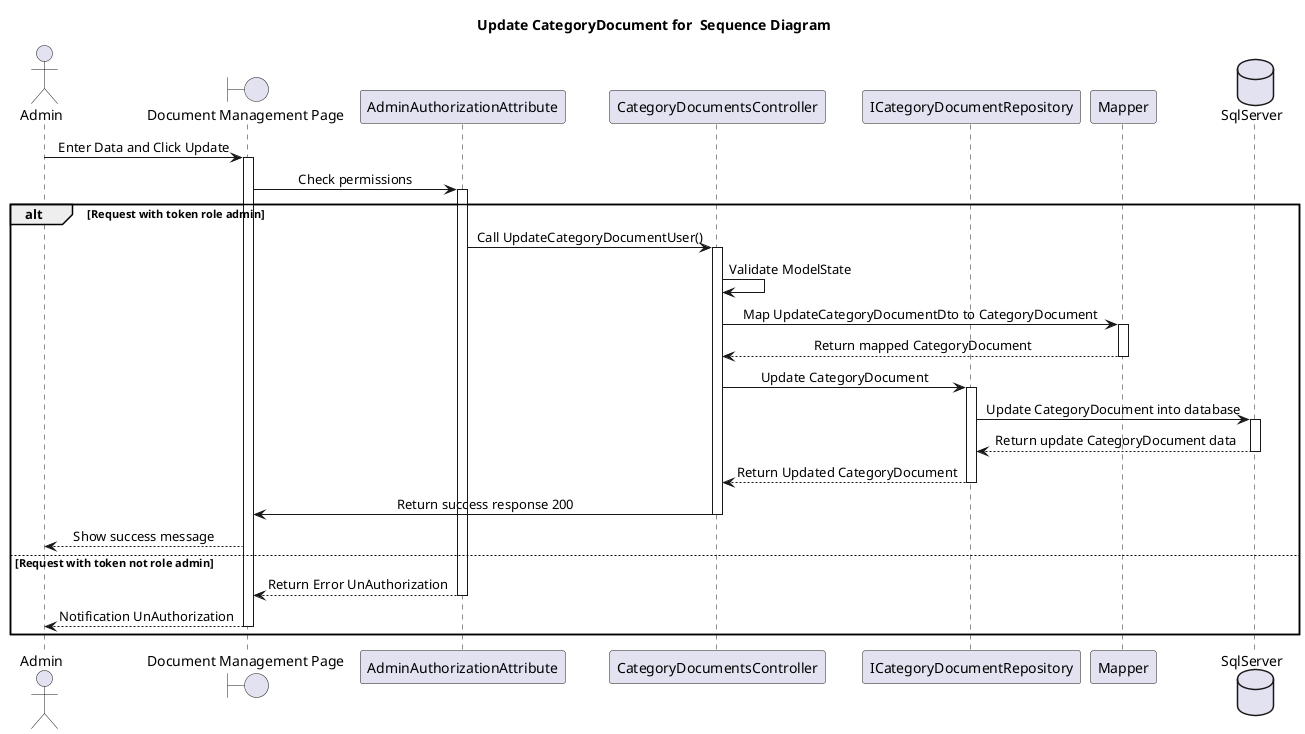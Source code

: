 @startuml
skinparam classAttributeIconSize 0
skinparam SequenceMessageAlignment center
Title Update CategoryDocument for  Sequence Diagram

actor "Admin" as U
boundary "Document Management Page" as Hp
participant "AdminAuthorizationAttribute" as Author
participant "CategoryDocumentsController" as CaDocController
participant "ICategoryDocumentRepository" as ICaDocRepo

participant "Mapper" as Mapper
database "SqlServer" as Db

U -> Hp : Enter Data and Click Update
activate Hp
Hp -> Author : Check permissions
activate Author
alt Request with token role admin
    Author -> CaDocController : Call UpdateCategoryDocumentUser()
    activate CaDocController
    CaDocController -> CaDocController : Validate ModelState

    CaDocController -> Mapper : Map UpdateCategoryDocumentDto to CategoryDocument
    activate Mapper
    Mapper --> CaDocController : Return mapped CategoryDocument
    deactivate Mapper

    CaDocController -> ICaDocRepo : Update CategoryDocument
    activate ICaDocRepo
    ICaDocRepo -> Db : Update CategoryDocument into database
    activate Db
    Db --> ICaDocRepo : Return update CategoryDocument data
    deactivate Db
    ICaDocRepo --> CaDocController : Return Updated CategoryDocument
    deactivate ICaDocRepo

    CaDocController -> Hp : Return success response 200
    deactivate CaDocController
    Hp --> U : Show success message
    
else Request with token not role admin
    Author --> Hp : Return Error UnAuthorization
    deactivate Author
    Hp --> U : Notification UnAuthorization
    deactivate Hp
end



@enduml
